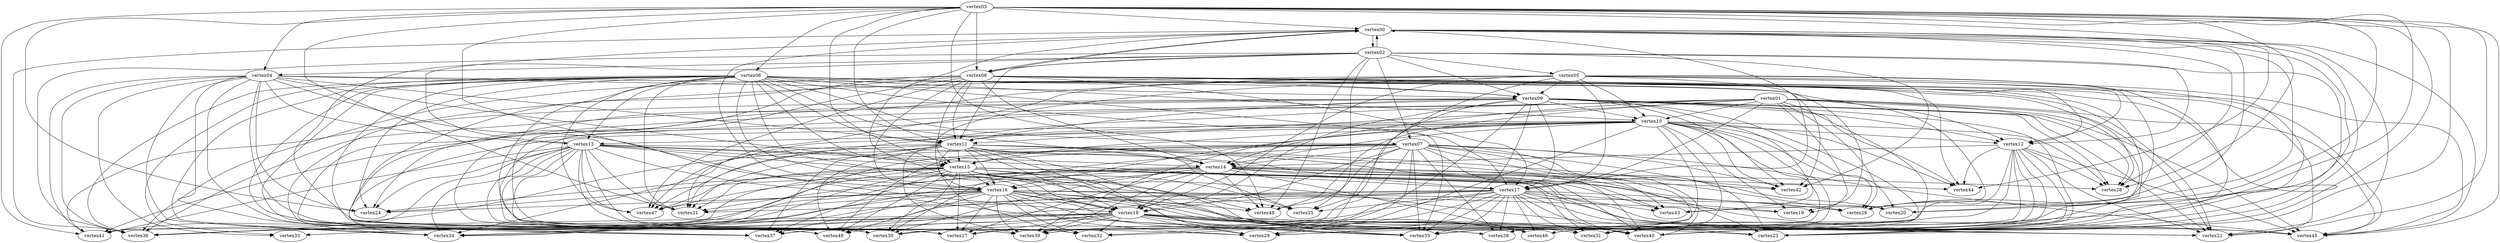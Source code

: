 digraph {
vertex00->vertex02;
vertex00->vertex08;
vertex00->vertex22;
vertex00->vertex26;
vertex00->vertex28;
vertex00->vertex36;
vertex00->vertex40;
vertex00->vertex43;
vertex00->vertex45;
vertex00->vertex46;
vertex01->vertex10;
vertex01->vertex11;
vertex01->vertex12;
vertex01->vertex14;
vertex01->vertex17;
vertex01->vertex19;
vertex01->vertex21;
vertex01->vertex22;
vertex01->vertex26;
vertex01->vertex28;
vertex01->vertex29;
vertex01->vertex30;
vertex01->vertex41;
vertex01->vertex45;
vertex01->vertex46;
vertex01->vertex48;
vertex02->vertex00;
vertex02->vertex04;
vertex02->vertex05;
vertex02->vertex07;
vertex02->vertex08;
vertex02->vertex09;
vertex02->vertex11;
vertex02->vertex12;
vertex02->vertex25;
vertex02->vertex27;
vertex02->vertex36;
vertex02->vertex40;
vertex02->vertex42;
vertex02->vertex48;
vertex03->vertex00;
vertex03->vertex04;
vertex03->vertex06;
vertex03->vertex08;
vertex03->vertex11;
vertex03->vertex15;
vertex03->vertex18;
vertex03->vertex20;
vertex03->vertex21;
vertex03->vertex22;
vertex03->vertex23;
vertex03->vertex24;
vertex03->vertex26;
vertex03->vertex28;
vertex03->vertex40;
vertex03->vertex41;
vertex03->vertex44;
vertex03->vertex45;
vertex03->vertex48;
vertex04->vertex09;
vertex04->vertex11;
vertex04->vertex13;
vertex04->vertex15;
vertex04->vertex16;
vertex04->vertex24;
vertex04->vertex26;
vertex04->vertex27;
vertex04->vertex30;
vertex04->vertex33;
vertex04->vertex34;
vertex04->vertex36;
vertex04->vertex37;
vertex04->vertex41;
vertex05->vertex09;
vertex05->vertex10;
vertex05->vertex12;
vertex05->vertex16;
vertex05->vertex17;
vertex05->vertex18;
vertex05->vertex20;
vertex05->vertex21;
vertex05->vertex31;
vertex05->vertex32;
vertex05->vertex34;
vertex05->vertex40;
vertex05->vertex42;
vertex05->vertex45;
vertex05->vertex49;
vertex06->vertex07;
vertex06->vertex09;
vertex06->vertex10;
vertex06->vertex11;
vertex06->vertex13;
vertex06->vertex14;
vertex06->vertex15;
vertex06->vertex16;
vertex06->vertex17;
vertex06->vertex18;
vertex06->vertex19;
vertex06->vertex21;
vertex06->vertex22;
vertex06->vertex24;
vertex06->vertex28;
vertex06->vertex30;
vertex06->vertex33;
vertex06->vertex34;
vertex06->vertex35;
vertex06->vertex36;
vertex06->vertex37;
vertex06->vertex39;
vertex06->vertex44;
vertex06->vertex47;
vertex06->vertex49;
vertex07->vertex14;
vertex07->vertex15;
vertex07->vertex18;
vertex07->vertex20;
vertex07->vertex21;
vertex07->vertex23;
vertex07->vertex27;
vertex07->vertex29;
vertex07->vertex30;
vertex07->vertex31;
vertex07->vertex34;
vertex07->vertex35;
vertex07->vertex38;
vertex07->vertex40;
vertex07->vertex42;
vertex07->vertex43;
vertex07->vertex45;
vertex07->vertex48;
vertex07->vertex49;
vertex08->vertex00;
vertex08->vertex09;
vertex08->vertex11;
vertex08->vertex12;
vertex08->vertex14;
vertex08->vertex15;
vertex08->vertex16;
vertex08->vertex17;
vertex08->vertex22;
vertex08->vertex23;
vertex08->vertex24;
vertex08->vertex27;
vertex08->vertex30;
vertex08->vertex31;
vertex08->vertex36;
vertex08->vertex45;
vertex08->vertex47;
vertex09->vertex10;
vertex09->vertex11;
vertex09->vertex12;
vertex09->vertex17;
vertex09->vertex18;
vertex09->vertex22;
vertex09->vertex23;
vertex09->vertex25;
vertex09->vertex28;
vertex09->vertex30;
vertex09->vertex32;
vertex09->vertex35;
vertex09->vertex36;
vertex09->vertex37;
vertex09->vertex38;
vertex09->vertex41;
vertex09->vertex42;
vertex09->vertex43;
vertex09->vertex44;
vertex09->vertex45;
vertex10->vertex11;
vertex10->vertex12;
vertex10->vertex13;
vertex10->vertex14;
vertex10->vertex15;
vertex10->vertex16;
vertex10->vertex19;
vertex10->vertex20;
vertex10->vertex26;
vertex10->vertex28;
vertex10->vertex29;
vertex10->vertex31;
vertex10->vertex34;
vertex10->vertex35;
vertex10->vertex38;
vertex10->vertex39;
vertex10->vertex42;
vertex10->vertex44;
vertex10->vertex46;
vertex10->vertex47;
vertex11->vertex14;
vertex11->vertex15;
vertex11->vertex16;
vertex11->vertex18;
vertex11->vertex23;
vertex11->vertex25;
vertex11->vertex29;
vertex11->vertex32;
vertex11->vertex34;
vertex11->vertex35;
vertex11->vertex37;
vertex11->vertex39;
vertex11->vertex40;
vertex11->vertex41;
vertex11->vertex42;
vertex11->vertex43;
vertex11->vertex47;
vertex11->vertex49;
vertex12->vertex14;
vertex12->vertex22;
vertex12->vertex23;
vertex12->vertex28;
vertex12->vertex30;
vertex12->vertex35;
vertex12->vertex38;
vertex12->vertex39;
vertex12->vertex40;
vertex12->vertex44;
vertex12->vertex45;
vertex13->vertex00;
vertex13->vertex14;
vertex13->vertex15;
vertex13->vertex17;
vertex13->vertex21;
vertex13->vertex24;
vertex13->vertex25;
vertex13->vertex29;
vertex13->vertex30;
vertex13->vertex32;
vertex13->vertex34;
vertex13->vertex36;
vertex13->vertex38;
vertex13->vertex39;
vertex13->vertex40;
vertex13->vertex41;
vertex13->vertex47;
vertex13->vertex49;
vertex14->vertex16;
vertex14->vertex17;
vertex14->vertex18;
vertex14->vertex21;
vertex14->vertex24;
vertex14->vertex26;
vertex14->vertex27;
vertex14->vertex28;
vertex14->vertex30;
vertex14->vertex31;
vertex14->vertex34;
vertex14->vertex36;
vertex14->vertex39;
vertex14->vertex40;
vertex14->vertex44;
vertex14->vertex45;
vertex14->vertex46;
vertex14->vertex47;
vertex14->vertex48;
vertex15->vertex16;
vertex15->vertex21;
vertex15->vertex22;
vertex15->vertex23;
vertex15->vertex24;
vertex15->vertex25;
vertex15->vertex26;
vertex15->vertex27;
vertex15->vertex30;
vertex15->vertex31;
vertex15->vertex34;
vertex15->vertex35;
vertex15->vertex36;
vertex15->vertex37;
vertex15->vertex40;
vertex15->vertex41;
vertex15->vertex42;
vertex15->vertex43;
vertex15->vertex45;
vertex15->vertex46;
vertex15->vertex47;
vertex15->vertex48;
vertex15->vertex49;
vertex16->vertex00;
vertex16->vertex18;
vertex16->vertex19;
vertex16->vertex20;
vertex16->vertex21;
vertex16->vertex23;
vertex16->vertex24;
vertex16->vertex27;
vertex16->vertex29;
vertex16->vertex32;
vertex16->vertex35;
vertex16->vertex36;
vertex16->vertex37;
vertex16->vertex38;
vertex16->vertex39;
vertex16->vertex40;
vertex16->vertex47;
vertex16->vertex48;
vertex16->vertex49;
vertex17->vertex00;
vertex17->vertex19;
vertex17->vertex21;
vertex17->vertex22;
vertex17->vertex25;
vertex17->vertex26;
vertex17->vertex29;
vertex17->vertex30;
vertex17->vertex31;
vertex17->vertex33;
vertex17->vertex35;
vertex17->vertex36;
vertex17->vertex37;
vertex17->vertex38;
vertex17->vertex39;
vertex17->vertex40;
vertex17->vertex43;
vertex17->vertex45;
vertex17->vertex46;
vertex18->vertex00;
vertex18->vertex22;
vertex18->vertex23;
vertex18->vertex27;
vertex18->vertex29;
vertex18->vertex30;
vertex18->vertex31;
vertex18->vertex32;
vertex18->vertex33;
vertex18->vertex34;
vertex18->vertex35;
vertex18->vertex36;
vertex18->vertex37;
vertex18->vertex38;
vertex18->vertex39;
vertex18->vertex40;
vertex18->vertex41;
vertex18->vertex45;
vertex18->vertex46;
vertex18->vertex49;

}
